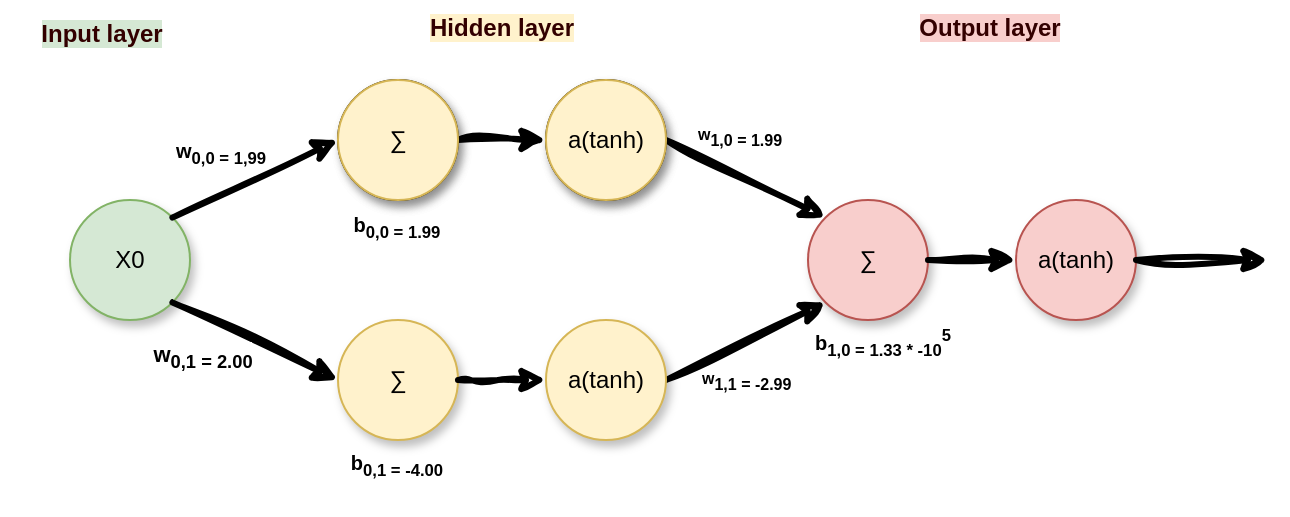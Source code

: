 <mxfile version="23.1.5" type="device">
  <diagram name="Page-1" id="AJxKIg1_4lOT3U-Tj8ze">
    <mxGraphModel dx="713" dy="423" grid="0" gridSize="10" guides="1" tooltips="1" connect="1" arrows="1" fold="1" page="1" pageScale="1" pageWidth="827" pageHeight="1169" math="0" shadow="0">
      <root>
        <mxCell id="0" />
        <mxCell id="1" parent="0" />
        <mxCell id="K1QLRgP4xK_kOlm2wtA_-2" value="X0" style="ellipse;whiteSpace=wrap;html=1;aspect=fixed;shadow=1;fillColor=#d5e8d4;strokeColor=#82b366;" parent="1" vertex="1">
          <mxGeometry x="154" y="200" width="60" height="60" as="geometry" />
        </mxCell>
        <mxCell id="K1QLRgP4xK_kOlm2wtA_-4" value="∑" style="ellipse;whiteSpace=wrap;html=1;aspect=fixed;shadow=1;fillColor=#f8cecc;strokeColor=#b85450;" parent="1" vertex="1">
          <mxGeometry x="523" y="200" width="60" height="60" as="geometry" />
        </mxCell>
        <mxCell id="K1QLRgP4xK_kOlm2wtA_-5" value="a(tanh)" style="ellipse;whiteSpace=wrap;html=1;aspect=fixed;shadow=1;fillColor=#f8cecc;strokeColor=#b85450;" parent="1" vertex="1">
          <mxGeometry x="627" y="200" width="60" height="60" as="geometry" />
        </mxCell>
        <mxCell id="K1QLRgP4xK_kOlm2wtA_-6" value="&lt;font size=&quot;1&quot;&gt;w&lt;sub&gt;0,0 = 1,99&lt;/sub&gt;&lt;/font&gt;" style="endArrow=classic;html=1;rounded=0;entryX=0;entryY=0.5;entryDx=0;entryDy=0;exitX=1;exitY=0;exitDx=0;exitDy=0;strokeWidth=3;sketch=1;curveFitting=1;jiggle=2;labelBorderColor=none;fontStyle=1" parent="1" source="K1QLRgP4xK_kOlm2wtA_-2" target="K1QLRgP4xK_kOlm2wtA_-1" edge="1">
          <mxGeometry x="-0.218" y="20" width="50" height="50" relative="1" as="geometry">
            <mxPoint x="210" y="230" as="sourcePoint" />
            <mxPoint x="260" y="180" as="targetPoint" />
            <mxPoint as="offset" />
          </mxGeometry>
        </mxCell>
        <mxCell id="K1QLRgP4xK_kOlm2wtA_-8" value="" style="endArrow=classic;html=1;rounded=0;entryX=0;entryY=0;entryDx=0;entryDy=0;exitX=1;exitY=0.5;exitDx=0;exitDy=0;strokeWidth=3;sketch=1;curveFitting=1;jiggle=2;" parent="1" source="K1QLRgP4xK_kOlm2wtA_-3" target="K1QLRgP4xK_kOlm2wtA_-4" edge="1">
          <mxGeometry width="50" height="50" relative="1" as="geometry">
            <mxPoint x="470" y="160" as="sourcePoint" />
            <mxPoint x="514" y="160" as="targetPoint" />
          </mxGeometry>
        </mxCell>
        <mxCell id="K1QLRgP4xK_kOlm2wtA_-9" value="" style="endArrow=classic;html=1;rounded=0;entryX=0;entryY=0.5;entryDx=0;entryDy=0;exitX=1;exitY=0.5;exitDx=0;exitDy=0;strokeWidth=3;sketch=1;curveFitting=1;jiggle=2;" parent="1" source="K1QLRgP4xK_kOlm2wtA_-4" target="K1QLRgP4xK_kOlm2wtA_-5" edge="1">
          <mxGeometry width="50" height="50" relative="1" as="geometry">
            <mxPoint x="477" y="180" as="sourcePoint" />
            <mxPoint x="542" y="219" as="targetPoint" />
          </mxGeometry>
        </mxCell>
        <mxCell id="K1QLRgP4xK_kOlm2wtA_-12" value="w&lt;sub&gt;0,1 = 2.00&lt;/sub&gt;" style="endArrow=classic;html=1;rounded=0;entryX=0;entryY=0.5;entryDx=0;entryDy=0;exitX=1;exitY=1;exitDx=0;exitDy=0;strokeWidth=3;sketch=1;curveFitting=1;jiggle=2;fontStyle=1" parent="1" source="K1QLRgP4xK_kOlm2wtA_-2" target="K1QLRgP4xK_kOlm2wtA_-10" edge="1">
          <mxGeometry x="-0.449" y="-19" width="50" height="50" relative="1" as="geometry">
            <mxPoint x="201" y="329" as="sourcePoint" />
            <mxPoint x="260" y="300" as="targetPoint" />
            <mxPoint as="offset" />
          </mxGeometry>
        </mxCell>
        <mxCell id="K1QLRgP4xK_kOlm2wtA_-14" value="" style="endArrow=classic;html=1;rounded=0;entryX=0;entryY=1;entryDx=0;entryDy=0;exitX=1;exitY=0.5;exitDx=0;exitDy=0;strokeWidth=3;sketch=1;curveFitting=1;jiggle=2;" parent="1" source="K1QLRgP4xK_kOlm2wtA_-11" target="K1QLRgP4xK_kOlm2wtA_-4" edge="1">
          <mxGeometry width="50" height="50" relative="1" as="geometry">
            <mxPoint x="470" y="280" as="sourcePoint" />
            <mxPoint x="509" y="329" as="targetPoint" />
          </mxGeometry>
        </mxCell>
        <mxCell id="K1QLRgP4xK_kOlm2wtA_-16" value="" style="swimlane;whiteSpace=wrap;html=1;shadow=0;sketch=1;curveFitting=1;jiggle=2;fillColor=default;strokeColor=none;startSize=23;" parent="1" vertex="1">
          <mxGeometry x="260" y="100" width="348.997" height="254" as="geometry">
            <mxRectangle x="260" y="100" width="107" height="26" as="alternateBounds" />
          </mxGeometry>
        </mxCell>
        <mxCell id="K1QLRgP4xK_kOlm2wtA_-1" value="∑" style="ellipse;whiteSpace=wrap;html=1;aspect=fixed;shadow=1;" parent="K1QLRgP4xK_kOlm2wtA_-16" vertex="1">
          <mxGeometry x="28" y="40" width="60" height="60" as="geometry" />
        </mxCell>
        <mxCell id="K1QLRgP4xK_kOlm2wtA_-3" value="a(tanh)" style="ellipse;whiteSpace=wrap;html=1;aspect=fixed;shadow=1;" parent="K1QLRgP4xK_kOlm2wtA_-16" vertex="1">
          <mxGeometry x="132" y="40" width="60" height="60" as="geometry" />
        </mxCell>
        <mxCell id="K1QLRgP4xK_kOlm2wtA_-7" value="" style="endArrow=classic;html=1;rounded=0;entryX=0;entryY=0.5;entryDx=0;entryDy=0;exitX=1;exitY=0.5;exitDx=0;exitDy=0;strokeWidth=3;sketch=1;curveFitting=1;jiggle=2;" parent="K1QLRgP4xK_kOlm2wtA_-16" source="K1QLRgP4xK_kOlm2wtA_-1" target="K1QLRgP4xK_kOlm2wtA_-3" edge="1">
          <mxGeometry width="50" height="50" relative="1" as="geometry">
            <mxPoint x="88" y="69" as="sourcePoint" />
            <mxPoint x="167" y="30" as="targetPoint" />
          </mxGeometry>
        </mxCell>
        <mxCell id="K1QLRgP4xK_kOlm2wtA_-10" value="∑" style="ellipse;whiteSpace=wrap;html=1;aspect=fixed;shadow=1;fillColor=#fff2cc;strokeColor=#d6b656;gradientColor=none;" parent="K1QLRgP4xK_kOlm2wtA_-16" vertex="1">
          <mxGeometry x="28" y="160" width="60" height="60" as="geometry" />
        </mxCell>
        <mxCell id="K1QLRgP4xK_kOlm2wtA_-11" value="a(tanh)" style="ellipse;whiteSpace=wrap;html=1;aspect=fixed;shadow=1;fillColor=#fff2cc;strokeColor=#d6b656;" parent="K1QLRgP4xK_kOlm2wtA_-16" vertex="1">
          <mxGeometry x="132" y="160" width="60" height="60" as="geometry" />
        </mxCell>
        <mxCell id="K1QLRgP4xK_kOlm2wtA_-13" value="" style="endArrow=classic;html=1;rounded=0;entryX=0;entryY=0.5;entryDx=0;entryDy=0;exitX=1;exitY=0.5;exitDx=0;exitDy=0;strokeWidth=3;sketch=1;curveFitting=1;jiggle=2;" parent="K1QLRgP4xK_kOlm2wtA_-16" source="K1QLRgP4xK_kOlm2wtA_-10" target="K1QLRgP4xK_kOlm2wtA_-11" edge="1">
          <mxGeometry width="50" height="50" relative="1" as="geometry">
            <mxPoint x="88" y="189" as="sourcePoint" />
            <mxPoint x="167" y="150" as="targetPoint" />
            <Array as="points">
              <mxPoint x="108" y="190" />
            </Array>
          </mxGeometry>
        </mxCell>
        <mxCell id="K1QLRgP4xK_kOlm2wtA_-25" value="∑" style="ellipse;whiteSpace=wrap;html=1;aspect=fixed;shadow=1;fillColor=#fff2cc;strokeColor=#d6b656;gradientColor=none;" parent="K1QLRgP4xK_kOlm2wtA_-16" vertex="1">
          <mxGeometry x="28" y="40" width="60" height="60" as="geometry" />
        </mxCell>
        <mxCell id="K1QLRgP4xK_kOlm2wtA_-26" value="a(tanh)" style="ellipse;whiteSpace=wrap;html=1;aspect=fixed;shadow=1;fillColor=#fff2cc;strokeColor=#d6b656;gradientColor=none;" parent="K1QLRgP4xK_kOlm2wtA_-16" vertex="1">
          <mxGeometry x="132" y="40" width="60" height="60" as="geometry" />
        </mxCell>
        <mxCell id="K1QLRgP4xK_kOlm2wtA_-27" value="&lt;div style=&quot;&quot;&gt;&lt;font size=&quot;1&quot;&gt;&lt;span style=&quot;&quot;&gt;&lt;b&gt;b&lt;sub&gt;0,0 = 1.99&lt;/sub&gt;&lt;/b&gt;&lt;/span&gt;&lt;/font&gt;&lt;/div&gt;" style="text;whiteSpace=wrap;html=1;labelBackgroundColor=none;align=center;" parent="K1QLRgP4xK_kOlm2wtA_-16" vertex="1">
          <mxGeometry x="17.497" y="98.003" width="81" height="40" as="geometry" />
        </mxCell>
        <mxCell id="K1QLRgP4xK_kOlm2wtA_-28" value="&lt;div style=&quot;&quot;&gt;&lt;font size=&quot;1&quot;&gt;&lt;span style=&quot;&quot;&gt;&lt;b&gt;b&lt;sub&gt;0,1 = -4.00&lt;/sub&gt;&lt;/b&gt;&lt;/span&gt;&lt;/font&gt;&lt;/div&gt;" style="text;whiteSpace=wrap;html=1;labelBackgroundColor=none;align=center;" parent="K1QLRgP4xK_kOlm2wtA_-16" vertex="1">
          <mxGeometry x="17.497" y="217.003" width="81" height="40" as="geometry" />
        </mxCell>
        <mxCell id="K1QLRgP4xK_kOlm2wtA_-37" value="&lt;span style=&quot;color: rgb(0, 0, 0); font-family: Helvetica; font-size: 8px; font-style: normal; font-variant-ligatures: normal; font-variant-caps: normal; font-weight: 700; letter-spacing: normal; orphans: 2; text-align: center; text-indent: 0px; text-transform: none; widows: 2; word-spacing: 0px; -webkit-text-stroke-width: 0px; background-color: rgb(255, 255, 255); text-decoration-thickness: initial; text-decoration-style: initial; text-decoration-color: initial; float: none; display: inline !important;&quot;&gt;w&lt;/span&gt;&lt;sub style=&quot;border-color: var(--border-color); color: rgb(0, 0, 0); font-family: Helvetica; font-style: normal; font-variant-ligatures: normal; font-variant-caps: normal; font-weight: 700; letter-spacing: normal; orphans: 2; text-align: center; text-indent: 0px; text-transform: none; widows: 2; word-spacing: 0px; -webkit-text-stroke-width: 0px; background-color: rgb(255, 255, 255); text-decoration-thickness: initial; text-decoration-style: initial; text-decoration-color: initial; font-size: 8px;&quot;&gt;1,0 = 1.99&lt;/sub&gt;" style="text;whiteSpace=wrap;html=1;fontSize=8;" parent="K1QLRgP4xK_kOlm2wtA_-16" vertex="1">
          <mxGeometry x="206" y="56" width="81" height="40" as="geometry" />
        </mxCell>
        <mxCell id="K1QLRgP4xK_kOlm2wtA_-38" value="&lt;span style=&quot;color: rgb(0, 0, 0); font-family: Helvetica; font-size: 8px; font-style: normal; font-variant-ligatures: normal; font-variant-caps: normal; font-weight: 700; letter-spacing: normal; orphans: 2; text-align: center; text-indent: 0px; text-transform: none; widows: 2; word-spacing: 0px; -webkit-text-stroke-width: 0px; background-color: rgb(255, 255, 255); text-decoration-thickness: initial; text-decoration-style: initial; text-decoration-color: initial; float: none; display: inline !important;&quot;&gt;w&lt;/span&gt;&lt;sub style=&quot;border-color: var(--border-color); color: rgb(0, 0, 0); font-family: Helvetica; font-style: normal; font-variant-ligatures: normal; font-variant-caps: normal; font-weight: 700; letter-spacing: normal; orphans: 2; text-align: center; text-indent: 0px; text-transform: none; widows: 2; word-spacing: 0px; -webkit-text-stroke-width: 0px; background-color: rgb(255, 255, 255); text-decoration-thickness: initial; text-decoration-style: initial; text-decoration-color: initial; font-size: 8px;&quot;&gt;1,1 = -2.99&lt;/sub&gt;" style="text;whiteSpace=wrap;html=1;fontSize=8;" parent="K1QLRgP4xK_kOlm2wtA_-16" vertex="1">
          <mxGeometry x="208" y="177.5" width="59" height="25" as="geometry" />
        </mxCell>
        <mxCell id="K1QLRgP4xK_kOlm2wtA_-42" value="&lt;span style=&quot;color: rgb(51, 0, 0); font-family: Helvetica; font-size: 12px; font-style: normal; font-variant-ligatures: normal; font-variant-caps: normal; font-weight: 700; letter-spacing: normal; orphans: 2; text-indent: 0px; text-transform: none; widows: 2; word-spacing: 0px; -webkit-text-stroke-width: 0px; text-decoration-thickness: initial; text-decoration-style: initial; text-decoration-color: initial; float: none; display: inline !important; background-color: rgb(255, 242, 204);&quot;&gt;Hidden layer&lt;/span&gt;" style="text;whiteSpace=wrap;html=1;align=center;" parent="K1QLRgP4xK_kOlm2wtA_-16" vertex="1">
          <mxGeometry x="59.997" width="100" height="36" as="geometry" />
        </mxCell>
        <mxCell id="K1QLRgP4xK_kOlm2wtA_-43" value="&lt;div style=&quot;&quot;&gt;&lt;font size=&quot;1&quot;&gt;&lt;b&gt;b&lt;sub&gt;1,0 = 1.33 * -10&lt;/sub&gt;&lt;sup&gt;5&lt;/sup&gt;&lt;/b&gt;&lt;/font&gt;&lt;/div&gt;" style="text;whiteSpace=wrap;html=1;labelBackgroundColor=none;align=center;" parent="K1QLRgP4xK_kOlm2wtA_-16" vertex="1">
          <mxGeometry x="259.997" y="156.003" width="81" height="40" as="geometry" />
        </mxCell>
        <mxCell id="K1QLRgP4xK_kOlm2wtA_-18" value="" style="endArrow=classic;html=1;rounded=0;exitX=1;exitY=0.5;exitDx=0;exitDy=0;strokeWidth=3;sketch=1;curveFitting=1;jiggle=2;" parent="1" source="K1QLRgP4xK_kOlm2wtA_-5" edge="1">
          <mxGeometry width="50" height="50" relative="1" as="geometry">
            <mxPoint x="593" y="240" as="sourcePoint" />
            <mxPoint x="753" y="230" as="targetPoint" />
          </mxGeometry>
        </mxCell>
        <mxCell id="K1QLRgP4xK_kOlm2wtA_-40" value="&lt;span style=&quot;color: rgb(51, 0, 0); font-family: Helvetica; font-size: 12px; font-style: normal; font-variant-ligatures: normal; font-variant-caps: normal; font-weight: 700; letter-spacing: normal; orphans: 2; text-indent: 0px; text-transform: none; widows: 2; word-spacing: 0px; -webkit-text-stroke-width: 0px; text-decoration-thickness: initial; text-decoration-style: initial; text-decoration-color: initial; float: none; display: inline !important; background-color: rgb(213, 232, 212);&quot;&gt;Input layer&lt;/span&gt;" style="text;whiteSpace=wrap;html=1;align=center;" parent="1" vertex="1">
          <mxGeometry x="119.997" y="103" width="100" height="36" as="geometry" />
        </mxCell>
        <mxCell id="K1QLRgP4xK_kOlm2wtA_-41" value="&lt;span style=&quot;color: rgb(51, 0, 0); font-family: Helvetica; font-size: 12px; font-style: normal; font-variant-ligatures: normal; font-variant-caps: normal; font-weight: 700; letter-spacing: normal; orphans: 2; text-indent: 0px; text-transform: none; widows: 2; word-spacing: 0px; -webkit-text-stroke-width: 0px; text-decoration-thickness: initial; text-decoration-style: initial; text-decoration-color: initial; float: none; display: inline !important; background-color: rgb(248, 206, 204);&quot;&gt;Output layer&lt;/span&gt;" style="text;whiteSpace=wrap;html=1;align=center;" parent="1" vertex="1">
          <mxGeometry x="563.997" y="100" width="100" height="36" as="geometry" />
        </mxCell>
      </root>
    </mxGraphModel>
  </diagram>
</mxfile>
